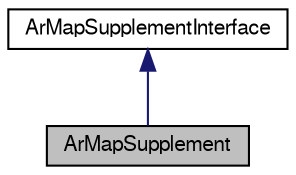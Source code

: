 digraph G
{
  edge [fontname="FreeSans",fontsize=10,labelfontname="FreeSans",labelfontsize=10];
  node [fontname="FreeSans",fontsize=10,shape=record];
  Node1 [label="ArMapSupplement",height=0.2,width=0.4,color="black", fillcolor="grey75", style="filled" fontcolor="black"];
  Node2 -> Node1 [dir=back,color="midnightblue",fontsize=10,style="solid",fontname="FreeSans"];
  Node2 [label="ArMapSupplementInterface",height=0.2,width=0.4,color="black", fillcolor="white", style="filled",URL="$classArMapSupplementInterface.html",tooltip="Methods related to miscellaneous extra data in an Aria map."];
}
